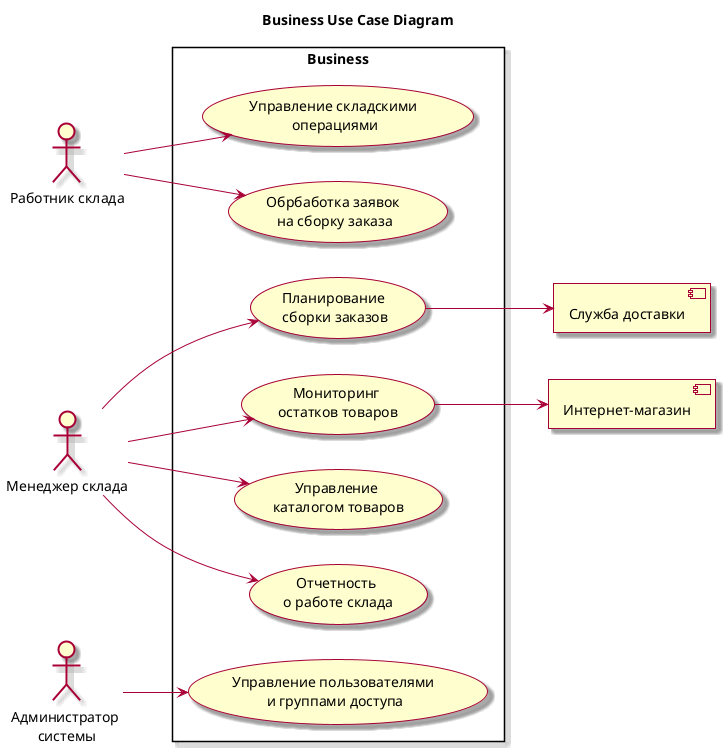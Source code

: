 @startuml

skin rose
left to right direction

title Business Use Case Diagram 

:Работник склада: as EMP
:Менеджер склада: as MGR
:Администратор \nсистемы: as ADMIN

[Служба доставки] as Delivery
[Интернет-магазин] as EShop

rectangle  :Business: {
usecase (Управление складскими \nоперациями) as UC1
usecase (Обрбаботка заявок \nна сборку заказа) as UC2

usecase (Планирование \nсборки заказов) as UC3
usecase (Мониторинг \nостатков товаров) as UC4
usecase (Управление \nкаталогом товаров) as UC5
usecase (Отчетность \nо работе склада) as UC6

usecase (Управление пользователями \nи группами доступа) as UC7
}


EMP --> UC1
EMP --> UC2

MGR --> UC3
MGR --> UC4
MGR --> UC5
MGR --> UC6

ADMIN --> UC7

UC3 --> Delivery
UC4 --> EShop


@enduml

